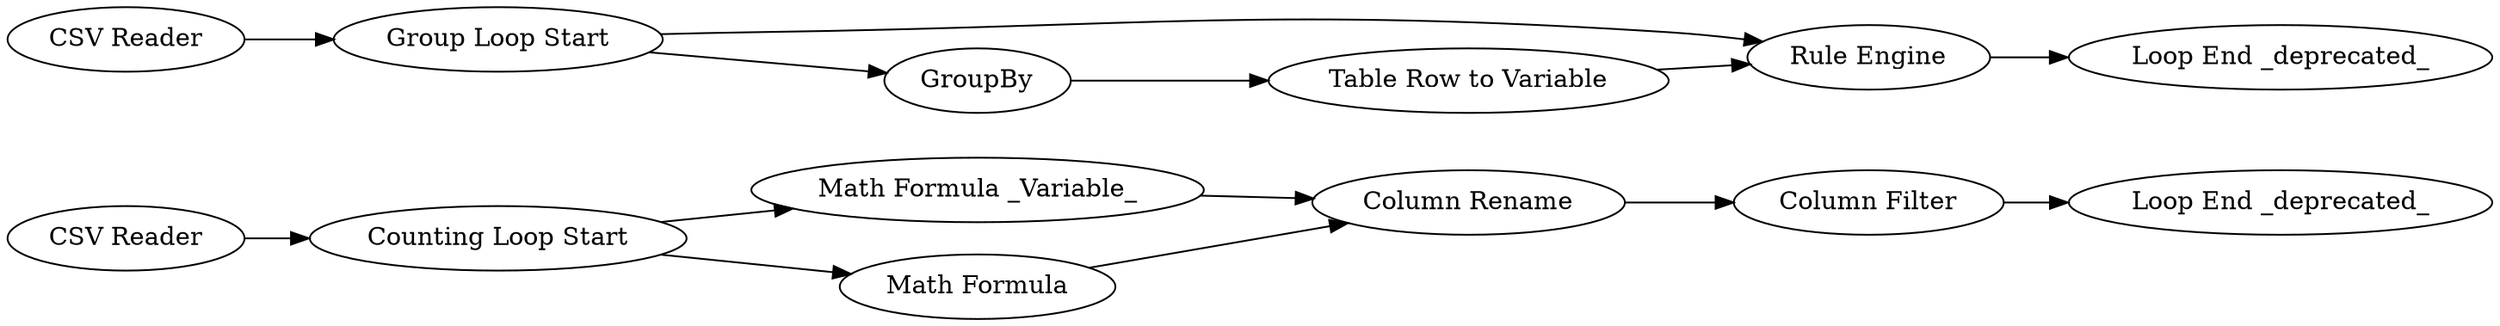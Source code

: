 digraph {
	33 -> 34
	35 -> 32
	4 -> 5
	32 -> 33
	30 -> 31
	31 -> 32
	5 -> 28
	29 -> 30
	3 -> 4
	30 -> 35
	1 -> 2
	2 -> 3
	2 -> 5
	5 [label="Rule Engine"]
	35 [label="Math Formula _Variable_"]
	1 [label="CSV Reader"]
	34 [label="Loop End _deprecated_"]
	29 [label="CSV Reader"]
	28 [label="Loop End _deprecated_"]
	31 [label="Math Formula"]
	4 [label="Table Row to Variable"]
	32 [label="Column Rename"]
	33 [label="Column Filter"]
	30 [label="Counting Loop Start"]
	3 [label=GroupBy]
	2 [label="Group Loop Start"]
	rankdir=LR
}
